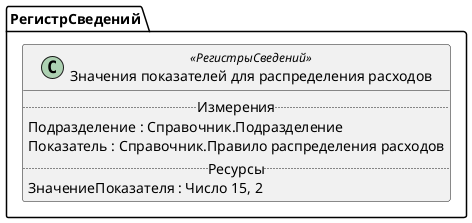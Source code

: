 ﻿@startuml ЗначенияПоказателейДляРаспределенияРасходов
'!include templates.wsd
'..\include templates.wsd
class РегистрСведений.ЗначенияПоказателейДляРаспределенияРасходов as "Значения показателей для распределения расходов" <<РегистрыСведений>>
{
..Измерения..
Подразделение : Справочник.Подразделение
Показатель : Справочник.Правило распределения расходов
..Ресурсы..
ЗначениеПоказателя : Число 15, 2
}
@enduml
